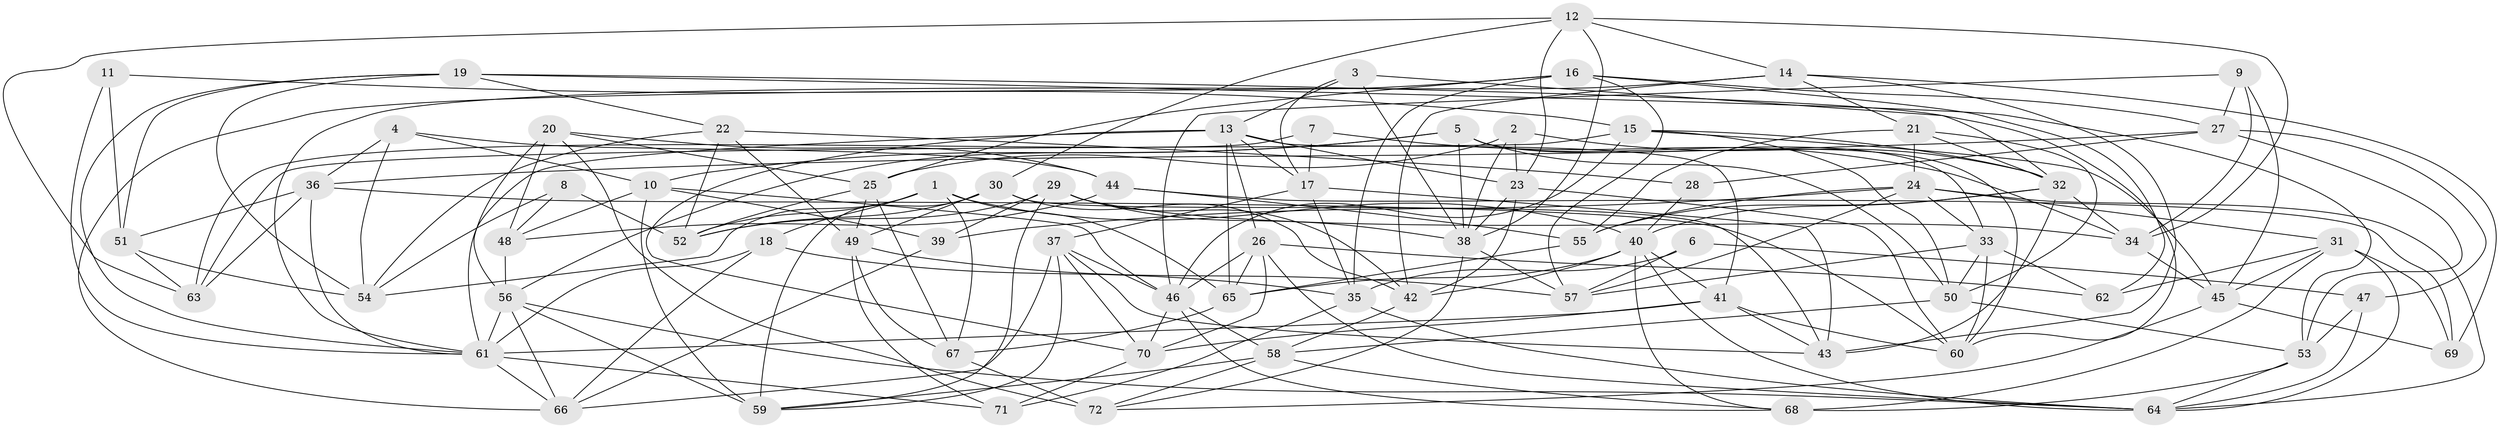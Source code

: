 // original degree distribution, {4: 1.0}
// Generated by graph-tools (version 1.1) at 2025/03/03/09/25 03:03:03]
// undirected, 72 vertices, 202 edges
graph export_dot {
graph [start="1"]
  node [color=gray90,style=filled];
  1;
  2;
  3;
  4;
  5;
  6;
  7;
  8;
  9;
  10;
  11;
  12;
  13;
  14;
  15;
  16;
  17;
  18;
  19;
  20;
  21;
  22;
  23;
  24;
  25;
  26;
  27;
  28;
  29;
  30;
  31;
  32;
  33;
  34;
  35;
  36;
  37;
  38;
  39;
  40;
  41;
  42;
  43;
  44;
  45;
  46;
  47;
  48;
  49;
  50;
  51;
  52;
  53;
  54;
  55;
  56;
  57;
  58;
  59;
  60;
  61;
  62;
  63;
  64;
  65;
  66;
  67;
  68;
  69;
  70;
  71;
  72;
  1 -- 18 [weight=1.0];
  1 -- 40 [weight=1.0];
  1 -- 52 [weight=1.0];
  1 -- 54 [weight=1.0];
  1 -- 65 [weight=1.0];
  1 -- 67 [weight=1.0];
  2 -- 23 [weight=1.0];
  2 -- 25 [weight=1.0];
  2 -- 32 [weight=1.0];
  2 -- 38 [weight=1.0];
  3 -- 13 [weight=1.0];
  3 -- 17 [weight=1.0];
  3 -- 32 [weight=1.0];
  3 -- 38 [weight=3.0];
  4 -- 10 [weight=1.0];
  4 -- 36 [weight=1.0];
  4 -- 44 [weight=1.0];
  4 -- 54 [weight=1.0];
  5 -- 10 [weight=1.0];
  5 -- 33 [weight=1.0];
  5 -- 38 [weight=1.0];
  5 -- 50 [weight=1.0];
  5 -- 56 [weight=1.0];
  5 -- 60 [weight=1.0];
  6 -- 35 [weight=1.0];
  6 -- 47 [weight=2.0];
  6 -- 57 [weight=1.0];
  7 -- 17 [weight=1.0];
  7 -- 34 [weight=1.0];
  7 -- 63 [weight=2.0];
  8 -- 48 [weight=2.0];
  8 -- 52 [weight=1.0];
  8 -- 54 [weight=1.0];
  9 -- 27 [weight=1.0];
  9 -- 34 [weight=1.0];
  9 -- 45 [weight=1.0];
  9 -- 46 [weight=1.0];
  10 -- 39 [weight=1.0];
  10 -- 46 [weight=1.0];
  10 -- 48 [weight=1.0];
  10 -- 59 [weight=1.0];
  11 -- 15 [weight=1.0];
  11 -- 51 [weight=2.0];
  11 -- 61 [weight=1.0];
  12 -- 14 [weight=1.0];
  12 -- 23 [weight=1.0];
  12 -- 30 [weight=1.0];
  12 -- 34 [weight=1.0];
  12 -- 38 [weight=1.0];
  12 -- 63 [weight=1.0];
  13 -- 17 [weight=1.0];
  13 -- 23 [weight=1.0];
  13 -- 26 [weight=1.0];
  13 -- 41 [weight=1.0];
  13 -- 61 [weight=1.0];
  13 -- 65 [weight=1.0];
  13 -- 70 [weight=1.0];
  14 -- 21 [weight=1.0];
  14 -- 42 [weight=1.0];
  14 -- 43 [weight=1.0];
  14 -- 61 [weight=1.0];
  14 -- 69 [weight=1.0];
  15 -- 32 [weight=1.0];
  15 -- 45 [weight=1.0];
  15 -- 46 [weight=1.0];
  15 -- 50 [weight=1.0];
  15 -- 63 [weight=1.0];
  16 -- 25 [weight=1.0];
  16 -- 27 [weight=1.0];
  16 -- 35 [weight=1.0];
  16 -- 57 [weight=1.0];
  16 -- 62 [weight=1.0];
  16 -- 66 [weight=1.0];
  17 -- 35 [weight=1.0];
  17 -- 37 [weight=1.0];
  17 -- 43 [weight=1.0];
  18 -- 35 [weight=1.0];
  18 -- 61 [weight=1.0];
  18 -- 66 [weight=1.0];
  19 -- 22 [weight=1.0];
  19 -- 51 [weight=1.0];
  19 -- 53 [weight=1.0];
  19 -- 54 [weight=1.0];
  19 -- 60 [weight=1.0];
  19 -- 61 [weight=1.0];
  20 -- 25 [weight=1.0];
  20 -- 44 [weight=1.0];
  20 -- 48 [weight=1.0];
  20 -- 56 [weight=2.0];
  20 -- 72 [weight=1.0];
  21 -- 24 [weight=2.0];
  21 -- 32 [weight=1.0];
  21 -- 50 [weight=1.0];
  21 -- 55 [weight=1.0];
  22 -- 28 [weight=2.0];
  22 -- 49 [weight=1.0];
  22 -- 52 [weight=1.0];
  22 -- 54 [weight=1.0];
  23 -- 38 [weight=1.0];
  23 -- 42 [weight=1.0];
  23 -- 60 [weight=1.0];
  24 -- 31 [weight=1.0];
  24 -- 33 [weight=1.0];
  24 -- 39 [weight=1.0];
  24 -- 55 [weight=1.0];
  24 -- 57 [weight=1.0];
  24 -- 64 [weight=1.0];
  25 -- 49 [weight=1.0];
  25 -- 52 [weight=1.0];
  25 -- 67 [weight=1.0];
  26 -- 46 [weight=1.0];
  26 -- 62 [weight=1.0];
  26 -- 64 [weight=1.0];
  26 -- 65 [weight=1.0];
  26 -- 70 [weight=1.0];
  27 -- 28 [weight=1.0];
  27 -- 36 [weight=1.0];
  27 -- 47 [weight=1.0];
  27 -- 53 [weight=1.0];
  28 -- 40 [weight=1.0];
  29 -- 34 [weight=1.0];
  29 -- 38 [weight=1.0];
  29 -- 39 [weight=1.0];
  29 -- 42 [weight=1.0];
  29 -- 52 [weight=1.0];
  29 -- 59 [weight=1.0];
  30 -- 42 [weight=1.0];
  30 -- 43 [weight=1.0];
  30 -- 49 [weight=1.0];
  30 -- 52 [weight=1.0];
  30 -- 59 [weight=1.0];
  31 -- 45 [weight=1.0];
  31 -- 62 [weight=1.0];
  31 -- 64 [weight=1.0];
  31 -- 68 [weight=1.0];
  31 -- 69 [weight=1.0];
  32 -- 34 [weight=1.0];
  32 -- 40 [weight=1.0];
  32 -- 43 [weight=1.0];
  32 -- 55 [weight=1.0];
  33 -- 50 [weight=1.0];
  33 -- 57 [weight=1.0];
  33 -- 60 [weight=1.0];
  33 -- 62 [weight=1.0];
  34 -- 45 [weight=1.0];
  35 -- 64 [weight=1.0];
  35 -- 71 [weight=1.0];
  36 -- 51 [weight=1.0];
  36 -- 60 [weight=1.0];
  36 -- 61 [weight=1.0];
  36 -- 63 [weight=1.0];
  37 -- 43 [weight=1.0];
  37 -- 46 [weight=1.0];
  37 -- 59 [weight=1.0];
  37 -- 66 [weight=1.0];
  37 -- 70 [weight=1.0];
  38 -- 57 [weight=1.0];
  38 -- 72 [weight=1.0];
  39 -- 66 [weight=1.0];
  40 -- 41 [weight=1.0];
  40 -- 42 [weight=1.0];
  40 -- 64 [weight=1.0];
  40 -- 65 [weight=1.0];
  40 -- 68 [weight=1.0];
  41 -- 43 [weight=1.0];
  41 -- 60 [weight=1.0];
  41 -- 61 [weight=1.0];
  41 -- 70 [weight=1.0];
  42 -- 58 [weight=1.0];
  44 -- 48 [weight=1.0];
  44 -- 55 [weight=2.0];
  44 -- 69 [weight=1.0];
  45 -- 69 [weight=1.0];
  45 -- 72 [weight=1.0];
  46 -- 58 [weight=1.0];
  46 -- 68 [weight=1.0];
  46 -- 70 [weight=1.0];
  47 -- 53 [weight=2.0];
  47 -- 64 [weight=1.0];
  48 -- 56 [weight=1.0];
  49 -- 57 [weight=1.0];
  49 -- 67 [weight=1.0];
  49 -- 71 [weight=1.0];
  50 -- 53 [weight=1.0];
  50 -- 58 [weight=1.0];
  51 -- 54 [weight=1.0];
  51 -- 63 [weight=1.0];
  53 -- 64 [weight=1.0];
  53 -- 68 [weight=2.0];
  55 -- 65 [weight=1.0];
  56 -- 59 [weight=1.0];
  56 -- 61 [weight=1.0];
  56 -- 64 [weight=1.0];
  56 -- 66 [weight=1.0];
  58 -- 59 [weight=1.0];
  58 -- 68 [weight=1.0];
  58 -- 72 [weight=1.0];
  61 -- 66 [weight=1.0];
  61 -- 71 [weight=1.0];
  65 -- 67 [weight=1.0];
  67 -- 72 [weight=2.0];
  70 -- 71 [weight=1.0];
}
